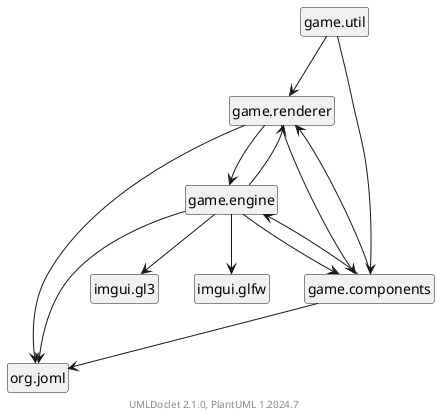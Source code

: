 @startuml
    skinparam backgroundcolor transparent
    set namespaceSeparator none
    hide circle
    hide empty fields
    hide empty methods

    game.renderer --> org.joml
    game.renderer --> game.engine
    game.renderer --> game.components
    game.util --> game.renderer
    game.util --> game.components
    game.components --> game.engine
    game.components --> org.joml
    game.components --> game.renderer
    game.engine --> org.joml
    game.engine --> game.components
    game.engine --> game.renderer
    game.engine --> imgui.gl3
    game.engine --> imgui.glfw

    ' Package links
    class "game.renderer" [[game/renderer/package-summary.html]] {
    }
    class "game.engine" [[game/engine/package-summary.html]] {
    }
    class "game.components" [[game/components/package-summary.html]] {
    }
    class "game.util" [[game/util/package-summary.html]] {
    }

    center footer UMLDoclet 2.1.0, PlantUML %version()
@enduml

